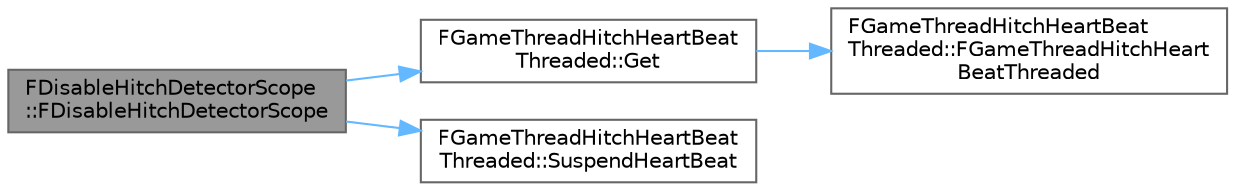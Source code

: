digraph "FDisableHitchDetectorScope::FDisableHitchDetectorScope"
{
 // INTERACTIVE_SVG=YES
 // LATEX_PDF_SIZE
  bgcolor="transparent";
  edge [fontname=Helvetica,fontsize=10,labelfontname=Helvetica,labelfontsize=10];
  node [fontname=Helvetica,fontsize=10,shape=box,height=0.2,width=0.4];
  rankdir="LR";
  Node1 [id="Node000001",label="FDisableHitchDetectorScope\l::FDisableHitchDetectorScope",height=0.2,width=0.4,color="gray40", fillcolor="grey60", style="filled", fontcolor="black",tooltip=" "];
  Node1 -> Node2 [id="edge1_Node000001_Node000002",color="steelblue1",style="solid",tooltip=" "];
  Node2 [id="Node000002",label="FGameThreadHitchHeartBeat\lThreaded::Get",height=0.2,width=0.4,color="grey40", fillcolor="white", style="filled",URL="$d3/d72/classFGameThreadHitchHeartBeatThreaded.html#abed4d0343138cb4fcc1acfd83eb16da7",tooltip="Gets the heartbeat singleton."];
  Node2 -> Node3 [id="edge2_Node000002_Node000003",color="steelblue1",style="solid",tooltip=" "];
  Node3 [id="Node000003",label="FGameThreadHitchHeartBeat\lThreaded::FGameThreadHitchHeart\lBeatThreaded",height=0.2,width=0.4,color="grey40", fillcolor="white", style="filled",URL="$d3/d72/classFGameThreadHitchHeartBeatThreaded.html#a2066f49716fe25cc1facc06d72aeef3e",tooltip=" "];
  Node1 -> Node4 [id="edge3_Node000001_Node000004",color="steelblue1",style="solid",tooltip=" "];
  Node4 [id="Node000004",label="FGameThreadHitchHeartBeat\lThreaded::SuspendHeartBeat",height=0.2,width=0.4,color="grey40", fillcolor="white", style="filled",URL="$d3/d72/classFGameThreadHitchHeartBeatThreaded.html#ae4165b5e6be83cbca2a5005adfd945c2",tooltip="Suspend heartbeat hitch detection."];
}
